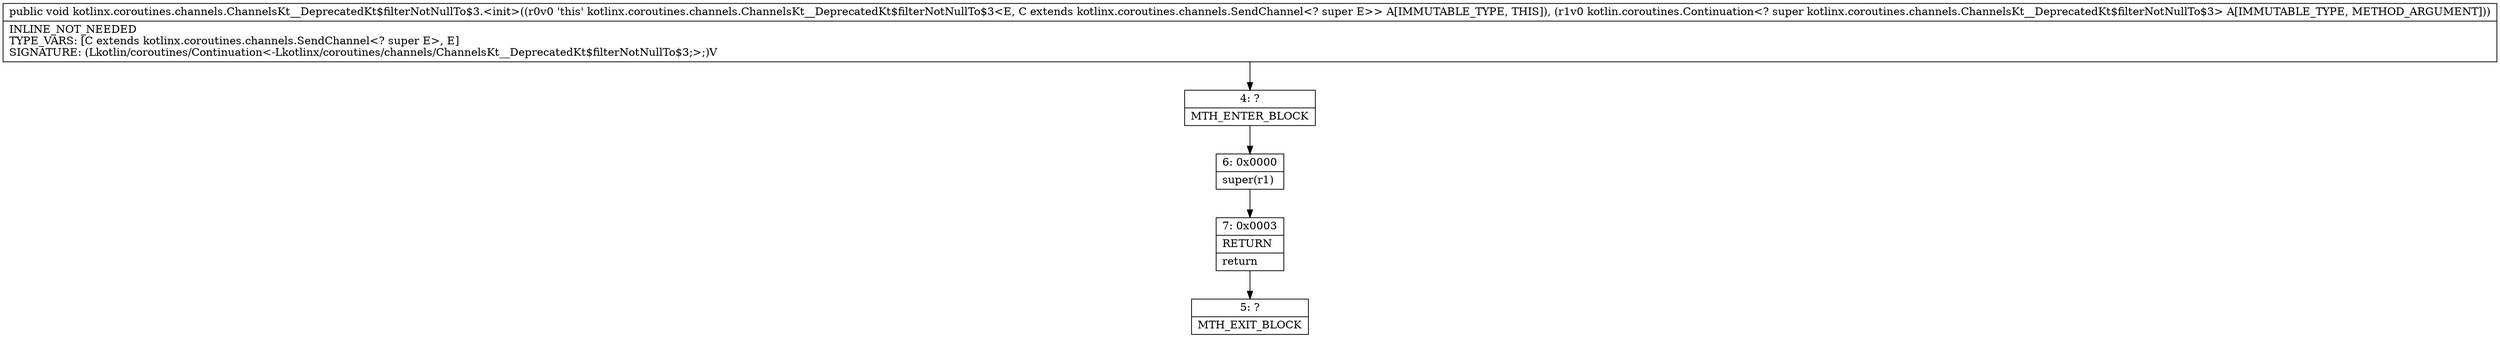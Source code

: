 digraph "CFG forkotlinx.coroutines.channels.ChannelsKt__DeprecatedKt$filterNotNullTo$3.\<init\>(Lkotlin\/coroutines\/Continuation;)V" {
Node_4 [shape=record,label="{4\:\ ?|MTH_ENTER_BLOCK\l}"];
Node_6 [shape=record,label="{6\:\ 0x0000|super(r1)\l}"];
Node_7 [shape=record,label="{7\:\ 0x0003|RETURN\l|return\l}"];
Node_5 [shape=record,label="{5\:\ ?|MTH_EXIT_BLOCK\l}"];
MethodNode[shape=record,label="{public void kotlinx.coroutines.channels.ChannelsKt__DeprecatedKt$filterNotNullTo$3.\<init\>((r0v0 'this' kotlinx.coroutines.channels.ChannelsKt__DeprecatedKt$filterNotNullTo$3\<E, C extends kotlinx.coroutines.channels.SendChannel\<? super E\>\> A[IMMUTABLE_TYPE, THIS]), (r1v0 kotlin.coroutines.Continuation\<? super kotlinx.coroutines.channels.ChannelsKt__DeprecatedKt$filterNotNullTo$3\> A[IMMUTABLE_TYPE, METHOD_ARGUMENT]))  | INLINE_NOT_NEEDED\lTYPE_VARS: [C extends kotlinx.coroutines.channels.SendChannel\<? super E\>, E]\lSIGNATURE: (Lkotlin\/coroutines\/Continuation\<\-Lkotlinx\/coroutines\/channels\/ChannelsKt__DeprecatedKt$filterNotNullTo$3;\>;)V\l}"];
MethodNode -> Node_4;Node_4 -> Node_6;
Node_6 -> Node_7;
Node_7 -> Node_5;
}

